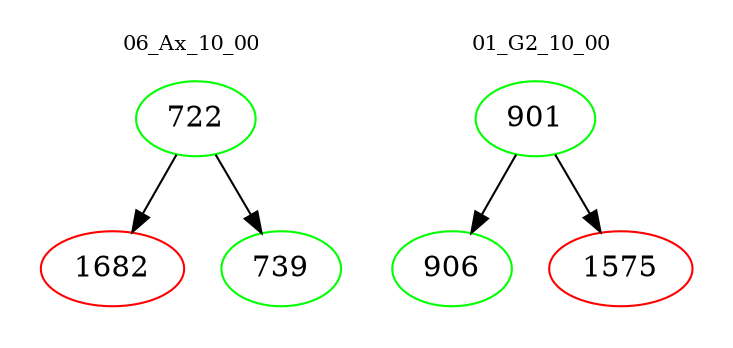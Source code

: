 digraph{
subgraph cluster_0 {
color = white
label = "06_Ax_10_00";
fontsize=10;
T0_722 [label="722", color="green"]
T0_722 -> T0_1682 [color="black"]
T0_1682 [label="1682", color="red"]
T0_722 -> T0_739 [color="black"]
T0_739 [label="739", color="green"]
}
subgraph cluster_1 {
color = white
label = "01_G2_10_00";
fontsize=10;
T1_901 [label="901", color="green"]
T1_901 -> T1_906 [color="black"]
T1_906 [label="906", color="green"]
T1_901 -> T1_1575 [color="black"]
T1_1575 [label="1575", color="red"]
}
}
